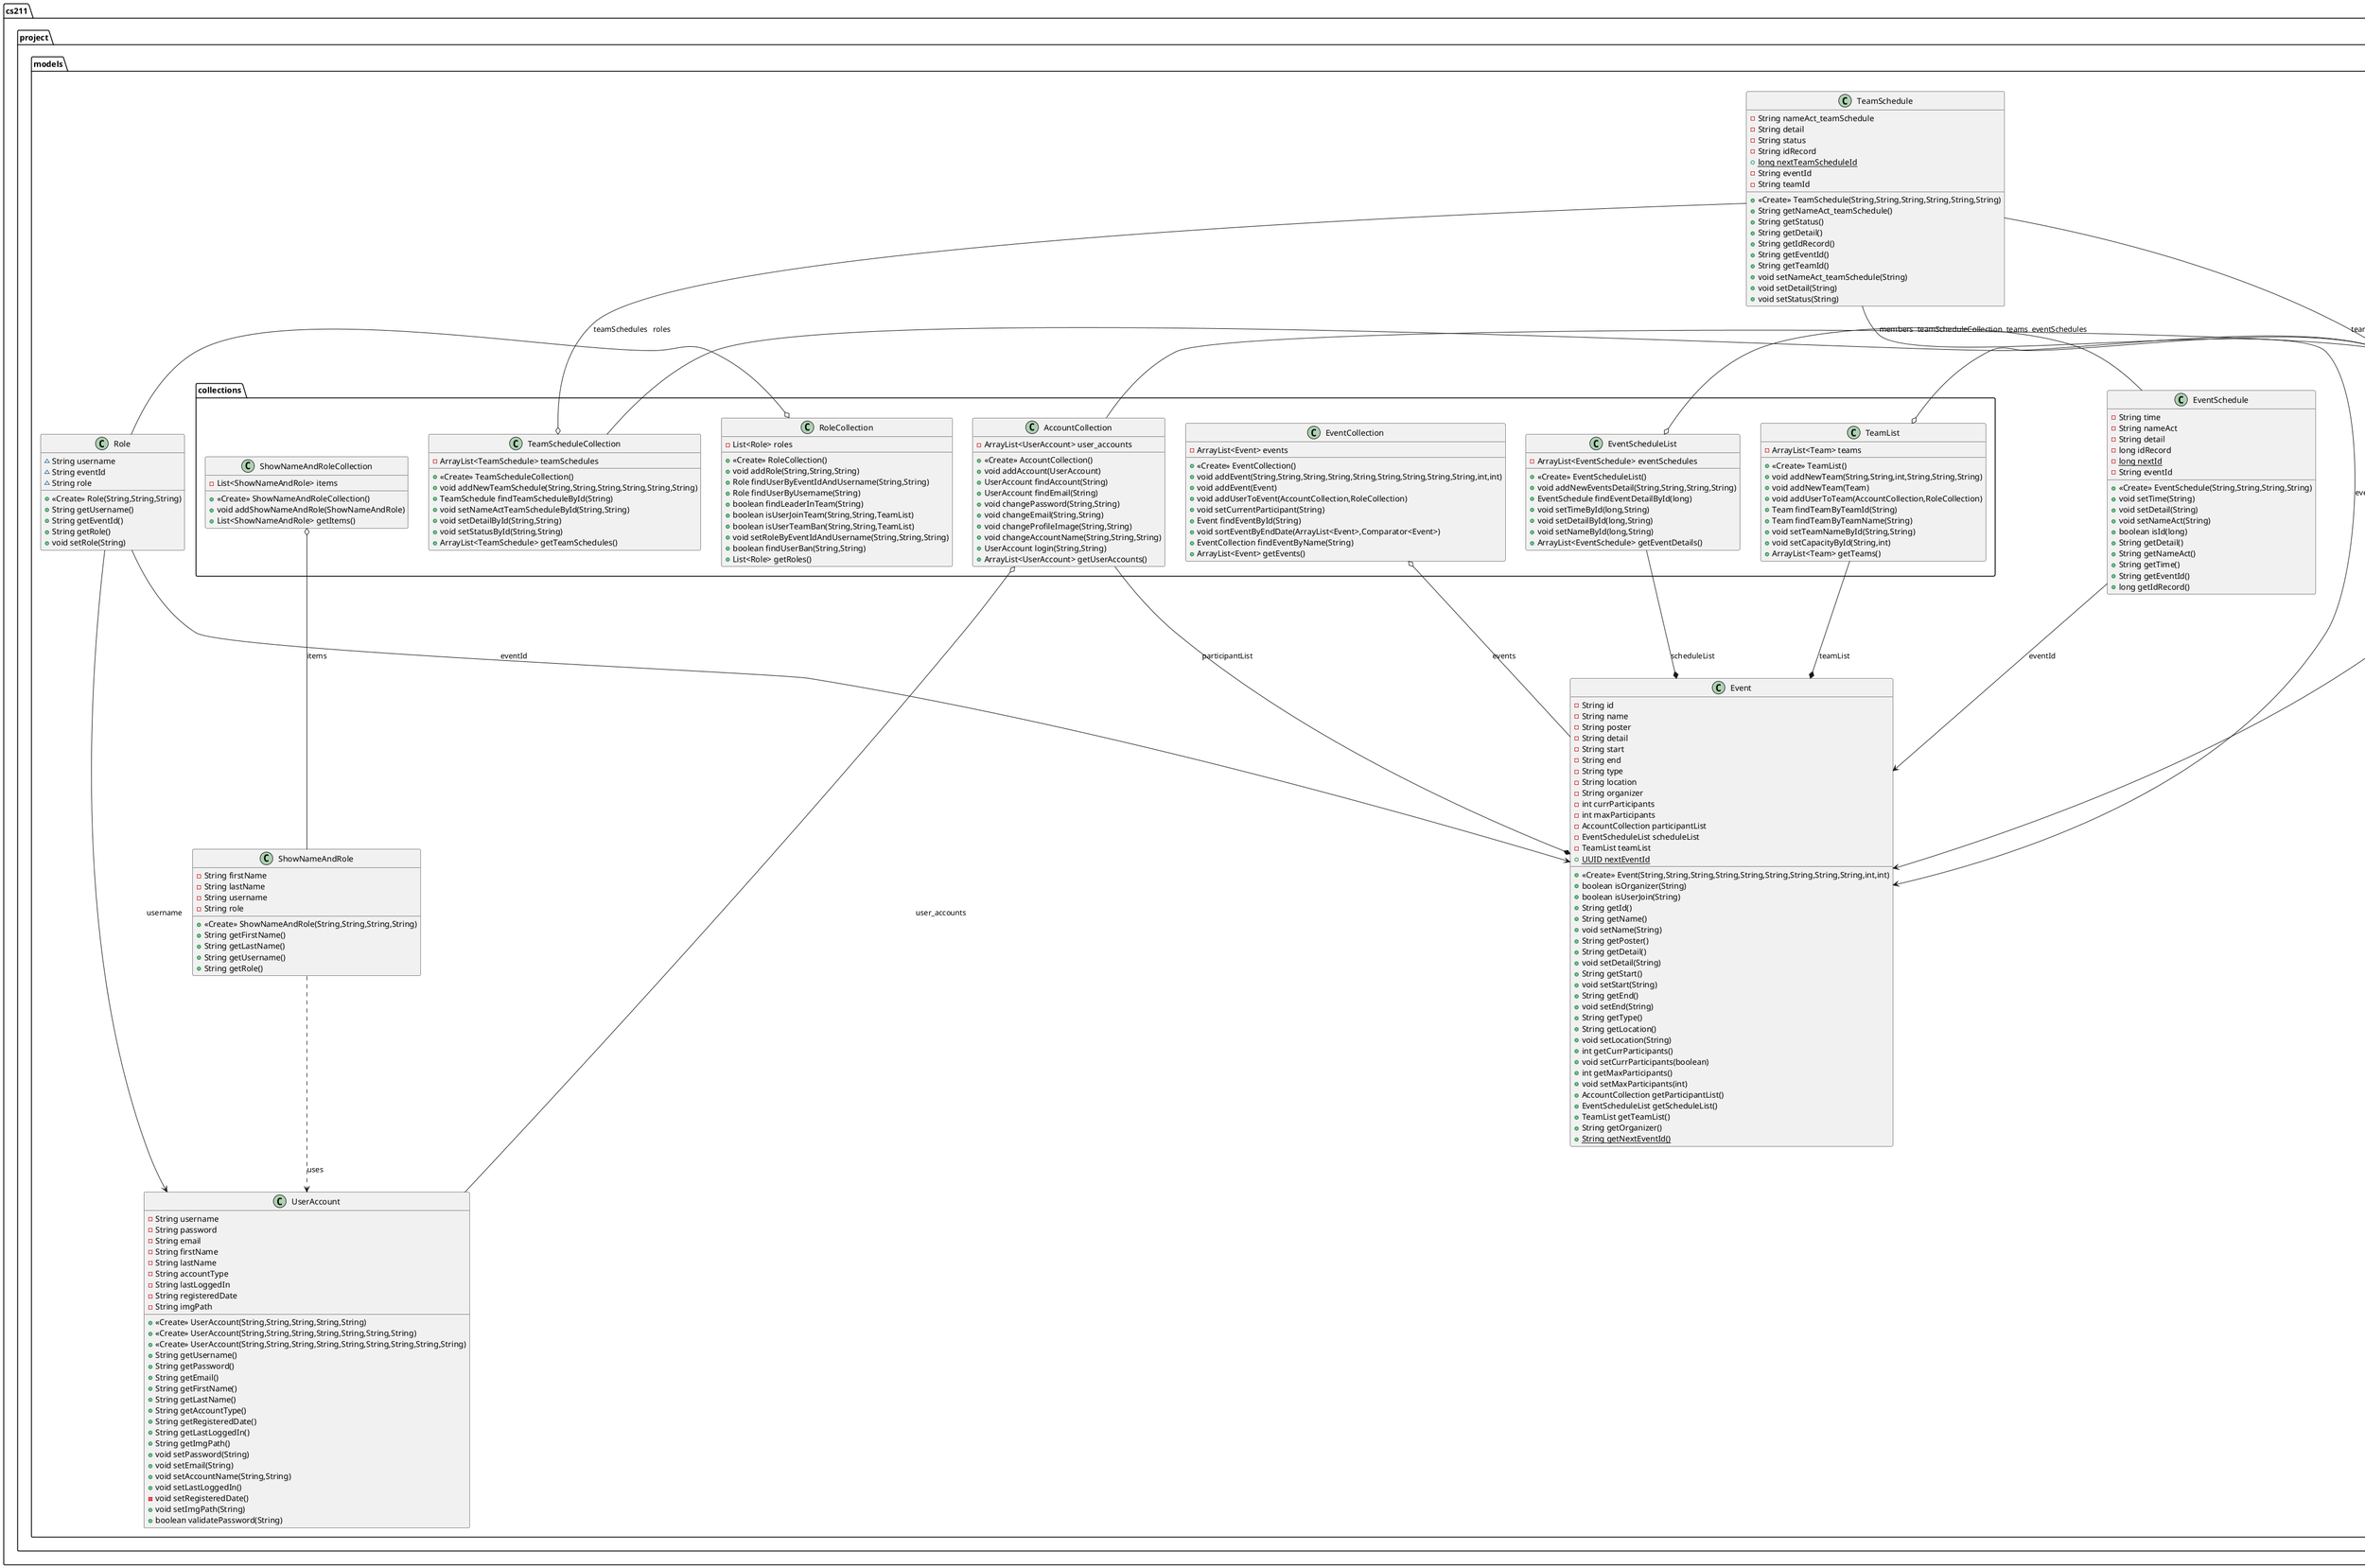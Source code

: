 @startuml
class cs211.project.models.Event {
- String id
- String name
- String poster
- String detail
- String start
- String end
- String type
- String location
- String organizer
- int currParticipants
- int maxParticipants
- AccountCollection participantList
- EventScheduleList scheduleList
- TeamList teamList
+ {static} UUID nextEventId
+ <<Create>> Event(String,String,String,String,String,String,String,String,String,int,int)
+ boolean isOrganizer(String)
+ boolean isUserJoin(String)
+ String getId()
+ String getName()
+ void setName(String)
+ String getPoster()
+ String getDetail()
+ void setDetail(String)
+ String getStart()
+ void setStart(String)
+ String getEnd()
+ void setEnd(String)
+ String getType()
+ String getLocation()
+ void setLocation(String)
+ int getCurrParticipants()
+ void setCurrParticipants(boolean)
+ int getMaxParticipants()
+ void setMaxParticipants(int)
+ AccountCollection getParticipantList()
+ EventScheduleList getScheduleList()
+ TeamList getTeamList()
+ String getOrganizer()
+ {static} String getNextEventId()
}
class cs211.project.models.collections.EventScheduleList {
- ArrayList<EventSchedule> eventSchedules
+ <<Create>> EventScheduleList()
+ void addNewEventsDetail(String,String,String,String)
+ EventSchedule findEventDetailById(long)
+ void setTimeById(long,String)
+ void setDetailById(long,String)
+ void setNameById(long,String)
+ ArrayList<EventSchedule> getEventDetails()
}
class cs211.project.models.collections.TeamScheduleCollection {
- ArrayList<TeamSchedule> teamSchedules
+ <<Create>> TeamScheduleCollection()
+ void addNewTeamSchedule(String,String,String,String,String,String)
+ TeamSchedule findTeamScheduleById(String)
+ void setNameActTeamScheduleById(String,String)
+ void setDetailById(String,String)
+ void setStatusById(String,String)
+ ArrayList<TeamSchedule> getTeamSchedules()
}
class cs211.project.models.Postable {
# String postDetails
+ <<Create>> Postable()
+ <<Create>> Postable(String)
+ String getPostDetails()
+ void setPostDetails(String)
}
class cs211.project.models.ShowNameAndRole {
- String firstName
- String lastName
- String username
- String role
+ <<Create>> ShowNameAndRole(String,String,String,String)
+ String getFirstName()
+ String getLastName()
+ String getUsername()
+ String getRole()
}
class cs211.project.models.Comment {
- int id
- int postId
- String commentDetail
+ <<Create>> Comment(String)
+ <<Create>> Comment(int,int,String)
+ int getId()
+ int getPostId()
+ String getCommentDetail()
}
class cs211.project.models.Community {
- int id
- String postDetail
- {static} String post_csv_path
+ <<Create>> Community(int,String)
+ <<Create>> Community(String)
+ int getId()
+ String getPostDetail()
+ {static} List<Community> getAllPosts()
+ void addPostToCSV()
- int getNextId()
}
class cs211.project.models.TeamSchedule {
- String nameAct_teamSchedule
- String detail
- String status
- String idRecord
+ {static} long nextTeamScheduleId
- String eventId
- String teamId
+ <<Create>> TeamSchedule(String,String,String,String,String,String)
+ String getNameAct_teamSchedule()
+ String getStatus()
+ String getDetail()
+ String getIdRecord()
+ String getEventId()
+ String getTeamId()
+ void setNameAct_teamSchedule(String)
+ void setDetail(String)
+ void setStatus(String)
}
class cs211.project.models.Team {
- String teamName
- int capacity
- String start
- String end
- String teamId
+ {static} long nextTeamId
- String eventId
- TeamScheduleCollection teamScheduleCollection
- AccountCollection members
+ <<Create>> Team(String,String,int,String,String,String)
+ boolean isUserJoin(String)
+ void setTeamName(String)
+ void setCapacity(int)
+ String getTeamId()
+ String getTeamName()
+ int getCapacity()
+ Integer getTeamCapacity()
+ String getEventId()
+ String getStart()
+ String getEnd()
+ boolean recruit()
+ TeamScheduleCollection getTeamScheduleCollection()
+ AccountCollection getMembers()
}
class cs211.project.models.Role {
~ String username
~ String eventId
~ String role
+ <<Create>> Role(String,String,String)
+ String getUsername()
+ String getEventId()
+ String getRole()
+ void setRole(String)
}
class cs211.project.models.EventSchedule {
- String time
- String nameAct
- String detail
- long idRecord
- {static} long nextId
- String eventId
+ <<Create>> EventSchedule(String,String,String,String)
+ void setTime(String)
+ void setDetail(String)
+ void setNameAct(String)
+ boolean isId(long)
+ String getDetail()
+ String getNameAct()
+ String getTime()
+ String getEventId()
+ long getIdRecord()
}
class cs211.project.models.collections.TeamList {
- ArrayList<Team> teams
+ <<Create>> TeamList()
+ void addNewTeam(String,String,int,String,String,String)
+ void addNewTeam(Team)
+ void addUserToTeam(AccountCollection,RoleCollection)
+ Team findTeamByTeamId(String)
+ Team findTeamByTeamName(String)
+ void setTeamNameById(String,String)
+ void setCapacityById(String,int)
+ ArrayList<Team> getTeams()
}
class cs211.project.models.UserAccount {
- String username
- String password
- String email
- String firstName
- String lastName
- String accountType
- String lastLoggedIn
- String registeredDate
- String imgPath
+ <<Create>> UserAccount(String,String,String,String,String)
+ <<Create>> UserAccount(String,String,String,String,String,String,String)
+ <<Create>> UserAccount(String,String,String,String,String,String,String,String,String)
+ String getUsername()
+ String getPassword()
+ String getEmail()
+ String getFirstName()
+ String getLastName()
+ String getAccountType()
+ String getRegisteredDate()
+ String getLastLoggedIn()
+ String getImgPath()
+ void setPassword(String)
+ void setEmail(String)
+ void setAccountName(String,String)
+ void setLastLoggedIn()
- void setRegisteredDate()
+ void setImgPath(String)
+ boolean validatePassword(String)
}
class cs211.project.models.collections.RoleCollection {
- List<Role> roles
+ <<Create>> RoleCollection()
+ void addRole(String,String,String)
+ Role findUserByEventIdAndUsername(String,String)
+ Role findUserByUsername(String)
+ boolean findLeaderInTeam(String)
+ boolean isUserJoinTeam(String,String,TeamList)
+ boolean isUserTeamBan(String,String,TeamList)
+ void setRoleByEventIdAndUsername(String,String,String)
+ boolean findUserBan(String,String)
+ List<Role> getRoles()
}
class cs211.project.models.collections.ShowNameAndRoleCollection {
- List<ShowNameAndRole> items
+ <<Create>> ShowNameAndRoleCollection()
+ void addShowNameAndRole(ShowNameAndRole)
+ List<ShowNameAndRole> getItems()
}
class cs211.project.models.collections.AccountCollection {
- ArrayList<UserAccount> user_accounts
+ <<Create>> AccountCollection()
+ void addAccount(UserAccount)
+ UserAccount findAccount(String)
+ UserAccount findEmail(String)
+ void changePassword(String,String)
+ void changeEmail(String,String)
+ void changeProfileImage(String,String)
+ void changeAccountName(String,String,String)
+ UserAccount login(String,String)
+ ArrayList<UserAccount> getUserAccounts()
}
class cs211.project.models.collections.EventCollection {
- ArrayList<Event> events
+ <<Create>> EventCollection()
+ void addEvent(String,String,String,String,String,String,String,String,String,int,int)
+ void addEvent(Event)
+ void addUserToEvent(AccountCollection,RoleCollection)
+ void setCurrentParticipant(String)
+ Event findEventById(String)
+ void sortEventByEndDate(ArrayList<Event>,Comparator<Event>)
+ EventCollection findEventByName(String)
+ ArrayList<Event> getEvents()
}


cs211.project.models.Postable <|-- cs211.project.models.Comment
cs211.project.models.Postable <|-- cs211.project.models.Community

' Composition relationships - Event contains other objects
cs211.project.models.Event *-- cs211.project.models.collections.AccountCollection : participantList
cs211.project.models.Event *-- cs211.project.models.collections.EventScheduleList : scheduleList
cs211.project.models.Event *-- cs211.project.models.collections.TeamList : teamList

' Composition relationships - Team contains other objects
cs211.project.models.Team *-- cs211.project.models.collections.AccountCollection : members
cs211.project.models.Team *-- cs211.project.models.collections.TeamScheduleCollection : teamScheduleCollection

' Association relationships - EventSchedule belongs to Event
cs211.project.models.EventSchedule --> cs211.project.models.Event : eventId

' Association relationships - TeamSchedule belongs to Event and Team
cs211.project.models.TeamSchedule --> cs211.project.models.Event : eventId
cs211.project.models.TeamSchedule --> cs211.project.models.Team : teamId

' Association relationships - Team belongs to Event
cs211.project.models.Team --> cs211.project.models.Event : eventId

' Association relationships - Role connects UserAccount and Event
cs211.project.models.Role --> cs211.project.models.UserAccount : username
cs211.project.models.Role --> cs211.project.models.Event : eventId

' Collection relationships - Collections contain their respective entities
cs211.project.models.collections.AccountCollection o-- cs211.project.models.UserAccount : user_accounts
cs211.project.models.collections.EventCollection o-- cs211.project.models.Event : events
cs211.project.models.collections.TeamList o-- cs211.project.models.Team : teams
cs211.project.models.collections.EventScheduleList o-- cs211.project.models.EventSchedule : eventSchedules
cs211.project.models.collections.TeamScheduleCollection o-- cs211.project.models.TeamSchedule : teamSchedules
cs211.project.models.collections.RoleCollection o-- cs211.project.models.Role : roles
cs211.project.models.collections.ShowNameAndRoleCollection o-- cs211.project.models.ShowNameAndRole : items

' ShowNameAndRole uses UserAccount information
cs211.project.models.ShowNameAndRole ..> cs211.project.models.UserAccount : uses

@enduml
